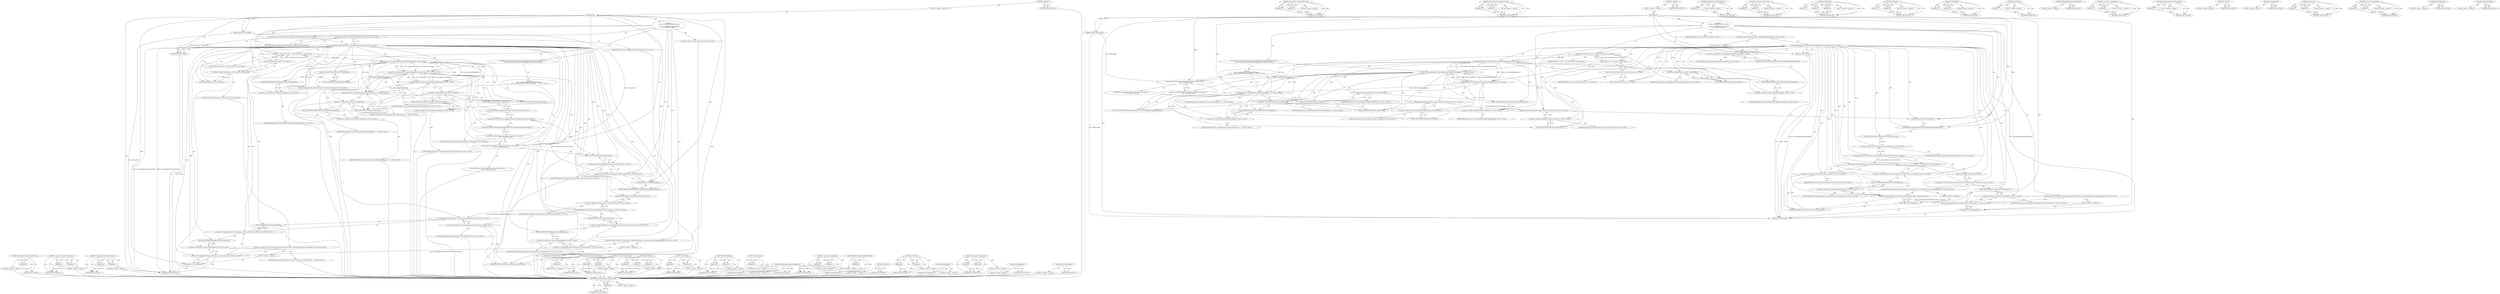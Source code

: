 digraph "ScheduleWarmup" {
vulnerable_175 [label=<(METHOD,CommandLine.ForCurrentProcess)>];
vulnerable_176 [label=<(PARAM,p1)>];
vulnerable_177 [label=<(BLOCK,&lt;empty&gt;,&lt;empty&gt;)>];
vulnerable_178 [label=<(METHOD_RETURN,ANY)>];
vulnerable_129 [label=<(METHOD,&lt;operator&gt;.indirectFieldAccess)>];
vulnerable_130 [label=<(PARAM,p1)>];
vulnerable_131 [label=<(PARAM,p2)>];
vulnerable_132 [label=<(BLOCK,&lt;empty&gt;,&lt;empty&gt;)>];
vulnerable_133 [label=<(METHOD_RETURN,ANY)>];
vulnerable_155 [label=<(METHOD,ShowAppListDuringModeSwitch)>];
vulnerable_156 [label=<(PARAM,p1)>];
vulnerable_157 [label=<(PARAM,p2)>];
vulnerable_158 [label=<(BLOCK,&lt;empty&gt;,&lt;empty&gt;)>];
vulnerable_159 [label=<(METHOD_RETURN,ANY)>];
vulnerable_6 [label=<(METHOD,&lt;global&gt;)<SUB>1</SUB>>];
vulnerable_7 [label=<(BLOCK,&lt;empty&gt;,&lt;empty&gt;)<SUB>1</SUB>>];
vulnerable_8 [label=<(METHOD,Init)<SUB>1</SUB>>];
vulnerable_9 [label=<(PARAM,Profile* initial_profile)<SUB>1</SUB>>];
vulnerable_10 [label="<(BLOCK,{
  if (win8::IsSingleWindowMetroMode())
    re...,{
  if (win8::IsSingleWindowMetroMode())
    re...)<SUB>1</SUB>>"];
vulnerable_11 [label="<(CONTROL_STRUCTURE,IF,if (win8::IsSingleWindowMetroMode()))<SUB>2</SUB>>"];
vulnerable_12 [label="<(win8.IsSingleWindowMetroMode,win8::IsSingleWindowMetroMode())<SUB>2</SUB>>"];
vulnerable_13 [label="<(&lt;operator&gt;.fieldAccess,win8::IsSingleWindowMetroMode)<SUB>2</SUB>>"];
vulnerable_14 [label="<(IDENTIFIER,win8,win8::IsSingleWindowMetroMode())<SUB>2</SUB>>"];
vulnerable_15 [label=<(FIELD_IDENTIFIER,IsSingleWindowMetroMode,IsSingleWindowMetroMode)<SUB>2</SUB>>];
vulnerable_16 [label=<(BLOCK,&lt;empty&gt;,&lt;empty&gt;)<SUB>3</SUB>>];
vulnerable_17 [label=<(RETURN,return;,return;)<SUB>3</SUB>>];
vulnerable_18 [label="<(LOCAL,PrefService* prefs: PrefService*)<SUB>5</SUB>>"];
vulnerable_19 [label=<(&lt;operator&gt;.assignment,* prefs = g_browser_process-&gt;local_state())<SUB>5</SUB>>];
vulnerable_20 [label=<(IDENTIFIER,prefs,* prefs = g_browser_process-&gt;local_state())<SUB>5</SUB>>];
vulnerable_21 [label=<(local_state,g_browser_process-&gt;local_state())<SUB>5</SUB>>];
vulnerable_22 [label=<(&lt;operator&gt;.indirectFieldAccess,g_browser_process-&gt;local_state)<SUB>5</SUB>>];
vulnerable_23 [label=<(IDENTIFIER,g_browser_process,g_browser_process-&gt;local_state())<SUB>5</SUB>>];
vulnerable_24 [label=<(FIELD_IDENTIFIER,local_state,local_state)<SUB>5</SUB>>];
vulnerable_25 [label="<(CONTROL_STRUCTURE,IF,if (prefs-&gt;HasPrefPath(prefs::kRestartWithAppList) &amp;&amp;
      prefs-&gt;GetBoolean(prefs::kRestartWithAppList)))<SUB>6</SUB>>"];
vulnerable_26 [label="<(&lt;operator&gt;.logicalAnd,prefs-&gt;HasPrefPath(prefs::kRestartWithAppList) ...)<SUB>6</SUB>>"];
vulnerable_27 [label="<(HasPrefPath,prefs-&gt;HasPrefPath(prefs::kRestartWithAppList))<SUB>6</SUB>>"];
vulnerable_28 [label=<(&lt;operator&gt;.indirectFieldAccess,prefs-&gt;HasPrefPath)<SUB>6</SUB>>];
vulnerable_29 [label="<(IDENTIFIER,prefs,prefs-&gt;HasPrefPath(prefs::kRestartWithAppList))<SUB>6</SUB>>"];
vulnerable_30 [label=<(FIELD_IDENTIFIER,HasPrefPath,HasPrefPath)<SUB>6</SUB>>];
vulnerable_31 [label="<(&lt;operator&gt;.fieldAccess,prefs::kRestartWithAppList)<SUB>6</SUB>>"];
vulnerable_32 [label="<(IDENTIFIER,prefs,prefs-&gt;HasPrefPath(prefs::kRestartWithAppList))<SUB>6</SUB>>"];
vulnerable_33 [label=<(FIELD_IDENTIFIER,kRestartWithAppList,kRestartWithAppList)<SUB>6</SUB>>];
vulnerable_34 [label="<(GetBoolean,prefs-&gt;GetBoolean(prefs::kRestartWithAppList))<SUB>7</SUB>>"];
vulnerable_35 [label=<(&lt;operator&gt;.indirectFieldAccess,prefs-&gt;GetBoolean)<SUB>7</SUB>>];
vulnerable_36 [label="<(IDENTIFIER,prefs,prefs-&gt;GetBoolean(prefs::kRestartWithAppList))<SUB>7</SUB>>"];
vulnerable_37 [label=<(FIELD_IDENTIFIER,GetBoolean,GetBoolean)<SUB>7</SUB>>];
vulnerable_38 [label="<(&lt;operator&gt;.fieldAccess,prefs::kRestartWithAppList)<SUB>7</SUB>>"];
vulnerable_39 [label="<(IDENTIFIER,prefs,prefs-&gt;GetBoolean(prefs::kRestartWithAppList))<SUB>7</SUB>>"];
vulnerable_40 [label=<(FIELD_IDENTIFIER,kRestartWithAppList,kRestartWithAppList)<SUB>7</SUB>>];
vulnerable_41 [label="<(BLOCK,{
    prefs-&gt;SetBoolean(prefs::kRestartWithAppL...,{
    prefs-&gt;SetBoolean(prefs::kRestartWithAppL...)<SUB>7</SUB>>"];
vulnerable_42 [label="<(SetBoolean,prefs-&gt;SetBoolean(prefs::kRestartWithAppList, f...)<SUB>8</SUB>>"];
vulnerable_43 [label=<(&lt;operator&gt;.indirectFieldAccess,prefs-&gt;SetBoolean)<SUB>8</SUB>>];
vulnerable_44 [label="<(IDENTIFIER,prefs,prefs-&gt;SetBoolean(prefs::kRestartWithAppList, f...)<SUB>8</SUB>>"];
vulnerable_45 [label=<(FIELD_IDENTIFIER,SetBoolean,SetBoolean)<SUB>8</SUB>>];
vulnerable_46 [label="<(&lt;operator&gt;.fieldAccess,prefs::kRestartWithAppList)<SUB>8</SUB>>"];
vulnerable_47 [label="<(IDENTIFIER,prefs,prefs-&gt;SetBoolean(prefs::kRestartWithAppList, f...)<SUB>8</SUB>>"];
vulnerable_48 [label=<(FIELD_IDENTIFIER,kRestartWithAppList,kRestartWithAppList)<SUB>8</SUB>>];
vulnerable_49 [label="<(LITERAL,false,prefs-&gt;SetBoolean(prefs::kRestartWithAppList, f...)<SUB>8</SUB>>"];
vulnerable_50 [label="<(ShowAppListDuringModeSwitch,AppListController::GetInstance()-&gt;
         Sho...)<SUB>9</SUB>>"];
vulnerable_51 [label="<(&lt;operator&gt;.indirectFieldAccess,AppListController::GetInstance()-&gt;
         Sho...)<SUB>9</SUB>>"];
vulnerable_52 [label="<(AppListController.GetInstance,AppListController::GetInstance())<SUB>9</SUB>>"];
vulnerable_53 [label="<(&lt;operator&gt;.fieldAccess,AppListController::GetInstance)<SUB>9</SUB>>"];
vulnerable_54 [label="<(IDENTIFIER,AppListController,AppListController::GetInstance())<SUB>9</SUB>>"];
vulnerable_55 [label=<(FIELD_IDENTIFIER,GetInstance,GetInstance)<SUB>9</SUB>>];
vulnerable_56 [label=<(FIELD_IDENTIFIER,ShowAppListDuringModeSwitch,ShowAppListDuringModeSwitch)<SUB>9</SUB>>];
vulnerable_57 [label="<(IDENTIFIER,initial_profile,AppListController::GetInstance()-&gt;
         Sho...)<SUB>10</SUB>>"];
vulnerable_58 [label="<(AppListController.GetInstance,AppListController::GetInstance())<SUB>13</SUB>>"];
vulnerable_59 [label="<(&lt;operator&gt;.fieldAccess,AppListController::GetInstance)<SUB>13</SUB>>"];
vulnerable_60 [label="<(IDENTIFIER,AppListController,AppListController::GetInstance())<SUB>13</SUB>>"];
vulnerable_61 [label=<(FIELD_IDENTIFIER,GetInstance,GetInstance)<SUB>13</SUB>>];
vulnerable_62 [label=<(ScheduleWarmup,ScheduleWarmup())<SUB>15</SUB>>];
vulnerable_63 [label=<(MigrateAppLauncherEnabledPref,MigrateAppLauncherEnabledPref())<SUB>17</SUB>>];
vulnerable_64 [label="<(CONTROL_STRUCTURE,IF,if (CommandLine::ForCurrentProcess()-&gt;HasSwitch(switches::kEnableAppList)))<SUB>19</SUB>>"];
vulnerable_65 [label="<(HasSwitch,CommandLine::ForCurrentProcess()-&gt;HasSwitch(swi...)<SUB>19</SUB>>"];
vulnerable_66 [label="<(&lt;operator&gt;.indirectFieldAccess,CommandLine::ForCurrentProcess()-&gt;HasSwitch)<SUB>19</SUB>>"];
vulnerable_67 [label="<(CommandLine.ForCurrentProcess,CommandLine::ForCurrentProcess())<SUB>19</SUB>>"];
vulnerable_68 [label="<(&lt;operator&gt;.fieldAccess,CommandLine::ForCurrentProcess)<SUB>19</SUB>>"];
vulnerable_69 [label="<(IDENTIFIER,CommandLine,CommandLine::ForCurrentProcess())<SUB>19</SUB>>"];
vulnerable_70 [label=<(FIELD_IDENTIFIER,ForCurrentProcess,ForCurrentProcess)<SUB>19</SUB>>];
vulnerable_71 [label=<(FIELD_IDENTIFIER,HasSwitch,HasSwitch)<SUB>19</SUB>>];
vulnerable_72 [label="<(&lt;operator&gt;.fieldAccess,switches::kEnableAppList)<SUB>19</SUB>>"];
vulnerable_73 [label="<(IDENTIFIER,switches,CommandLine::ForCurrentProcess()-&gt;HasSwitch(swi...)<SUB>19</SUB>>"];
vulnerable_74 [label=<(FIELD_IDENTIFIER,kEnableAppList,kEnableAppList)<SUB>19</SUB>>];
vulnerable_75 [label=<(BLOCK,&lt;empty&gt;,&lt;empty&gt;)<SUB>20</SUB>>];
vulnerable_76 [label=<(EnableAppList,EnableAppList())<SUB>20</SUB>>];
vulnerable_77 [label="<(CONTROL_STRUCTURE,IF,if (CommandLine::ForCurrentProcess()-&gt;HasSwitch(switches::kDisableAppList)))<SUB>22</SUB>>"];
vulnerable_78 [label="<(HasSwitch,CommandLine::ForCurrentProcess()-&gt;HasSwitch(swi...)<SUB>22</SUB>>"];
vulnerable_79 [label="<(&lt;operator&gt;.indirectFieldAccess,CommandLine::ForCurrentProcess()-&gt;HasSwitch)<SUB>22</SUB>>"];
vulnerable_80 [label="<(CommandLine.ForCurrentProcess,CommandLine::ForCurrentProcess())<SUB>22</SUB>>"];
vulnerable_81 [label="<(&lt;operator&gt;.fieldAccess,CommandLine::ForCurrentProcess)<SUB>22</SUB>>"];
vulnerable_82 [label="<(IDENTIFIER,CommandLine,CommandLine::ForCurrentProcess())<SUB>22</SUB>>"];
vulnerable_83 [label=<(FIELD_IDENTIFIER,ForCurrentProcess,ForCurrentProcess)<SUB>22</SUB>>];
vulnerable_84 [label=<(FIELD_IDENTIFIER,HasSwitch,HasSwitch)<SUB>22</SUB>>];
vulnerable_85 [label="<(&lt;operator&gt;.fieldAccess,switches::kDisableAppList)<SUB>22</SUB>>"];
vulnerable_86 [label="<(IDENTIFIER,switches,CommandLine::ForCurrentProcess()-&gt;HasSwitch(swi...)<SUB>22</SUB>>"];
vulnerable_87 [label=<(FIELD_IDENTIFIER,kDisableAppList,kDisableAppList)<SUB>22</SUB>>];
vulnerable_88 [label=<(BLOCK,&lt;empty&gt;,&lt;empty&gt;)<SUB>23</SUB>>];
vulnerable_89 [label=<(DisableAppList,DisableAppList())<SUB>23</SUB>>];
vulnerable_90 [label=<(METHOD_RETURN,void)<SUB>1</SUB>>];
vulnerable_92 [label=<(METHOD_RETURN,ANY)<SUB>1</SUB>>];
vulnerable_160 [label=<(METHOD,AppListController.GetInstance)>];
vulnerable_161 [label=<(PARAM,p1)>];
vulnerable_162 [label=<(BLOCK,&lt;empty&gt;,&lt;empty&gt;)>];
vulnerable_163 [label=<(METHOD_RETURN,ANY)>];
vulnerable_115 [label=<(METHOD,&lt;operator&gt;.fieldAccess)>];
vulnerable_116 [label=<(PARAM,p1)>];
vulnerable_117 [label=<(PARAM,p2)>];
vulnerable_118 [label=<(BLOCK,&lt;empty&gt;,&lt;empty&gt;)>];
vulnerable_119 [label=<(METHOD_RETURN,ANY)>];
vulnerable_149 [label=<(METHOD,SetBoolean)>];
vulnerable_150 [label=<(PARAM,p1)>];
vulnerable_151 [label=<(PARAM,p2)>];
vulnerable_152 [label=<(PARAM,p3)>];
vulnerable_153 [label=<(BLOCK,&lt;empty&gt;,&lt;empty&gt;)>];
vulnerable_154 [label=<(METHOD_RETURN,ANY)>];
vulnerable_144 [label=<(METHOD,GetBoolean)>];
vulnerable_145 [label=<(PARAM,p1)>];
vulnerable_146 [label=<(PARAM,p2)>];
vulnerable_147 [label=<(BLOCK,&lt;empty&gt;,&lt;empty&gt;)>];
vulnerable_148 [label=<(METHOD_RETURN,ANY)>];
vulnerable_139 [label=<(METHOD,HasPrefPath)>];
vulnerable_140 [label=<(PARAM,p1)>];
vulnerable_141 [label=<(PARAM,p2)>];
vulnerable_142 [label=<(BLOCK,&lt;empty&gt;,&lt;empty&gt;)>];
vulnerable_143 [label=<(METHOD_RETURN,ANY)>];
vulnerable_125 [label=<(METHOD,local_state)>];
vulnerable_126 [label=<(PARAM,p1)>];
vulnerable_127 [label=<(BLOCK,&lt;empty&gt;,&lt;empty&gt;)>];
vulnerable_128 [label=<(METHOD_RETURN,ANY)>];
vulnerable_167 [label=<(METHOD,MigrateAppLauncherEnabledPref)>];
vulnerable_168 [label=<(BLOCK,&lt;empty&gt;,&lt;empty&gt;)>];
vulnerable_169 [label=<(METHOD_RETURN,ANY)>];
vulnerable_120 [label=<(METHOD,&lt;operator&gt;.assignment)>];
vulnerable_121 [label=<(PARAM,p1)>];
vulnerable_122 [label=<(PARAM,p2)>];
vulnerable_123 [label=<(BLOCK,&lt;empty&gt;,&lt;empty&gt;)>];
vulnerable_124 [label=<(METHOD_RETURN,ANY)>];
vulnerable_111 [label=<(METHOD,win8.IsSingleWindowMetroMode)>];
vulnerable_112 [label=<(PARAM,p1)>];
vulnerable_113 [label=<(BLOCK,&lt;empty&gt;,&lt;empty&gt;)>];
vulnerable_114 [label=<(METHOD_RETURN,ANY)>];
vulnerable_105 [label=<(METHOD,&lt;global&gt;)<SUB>1</SUB>>];
vulnerable_106 [label=<(BLOCK,&lt;empty&gt;,&lt;empty&gt;)>];
vulnerable_107 [label=<(METHOD_RETURN,ANY)>];
vulnerable_179 [label=<(METHOD,EnableAppList)>];
vulnerable_180 [label=<(BLOCK,&lt;empty&gt;,&lt;empty&gt;)>];
vulnerable_181 [label=<(METHOD_RETURN,ANY)>];
vulnerable_170 [label=<(METHOD,HasSwitch)>];
vulnerable_171 [label=<(PARAM,p1)>];
vulnerable_172 [label=<(PARAM,p2)>];
vulnerable_173 [label=<(BLOCK,&lt;empty&gt;,&lt;empty&gt;)>];
vulnerable_174 [label=<(METHOD_RETURN,ANY)>];
vulnerable_134 [label=<(METHOD,&lt;operator&gt;.logicalAnd)>];
vulnerable_135 [label=<(PARAM,p1)>];
vulnerable_136 [label=<(PARAM,p2)>];
vulnerable_137 [label=<(BLOCK,&lt;empty&gt;,&lt;empty&gt;)>];
vulnerable_138 [label=<(METHOD_RETURN,ANY)>];
vulnerable_182 [label=<(METHOD,DisableAppList)>];
vulnerable_183 [label=<(BLOCK,&lt;empty&gt;,&lt;empty&gt;)>];
vulnerable_184 [label=<(METHOD_RETURN,ANY)>];
vulnerable_164 [label=<(METHOD,ScheduleWarmup)>];
vulnerable_165 [label=<(BLOCK,&lt;empty&gt;,&lt;empty&gt;)>];
vulnerable_166 [label=<(METHOD_RETURN,ANY)>];
fixed_175 [label=<(METHOD,CommandLine.ForCurrentProcess)>];
fixed_176 [label=<(PARAM,p1)>];
fixed_177 [label=<(BLOCK,&lt;empty&gt;,&lt;empty&gt;)>];
fixed_178 [label=<(METHOD_RETURN,ANY)>];
fixed_129 [label=<(METHOD,&lt;operator&gt;.indirectFieldAccess)>];
fixed_130 [label=<(PARAM,p1)>];
fixed_131 [label=<(PARAM,p2)>];
fixed_132 [label=<(BLOCK,&lt;empty&gt;,&lt;empty&gt;)>];
fixed_133 [label=<(METHOD_RETURN,ANY)>];
fixed_155 [label=<(METHOD,ShowAppListDuringModeSwitch)>];
fixed_156 [label=<(PARAM,p1)>];
fixed_157 [label=<(PARAM,p2)>];
fixed_158 [label=<(BLOCK,&lt;empty&gt;,&lt;empty&gt;)>];
fixed_159 [label=<(METHOD_RETURN,ANY)>];
fixed_6 [label=<(METHOD,&lt;global&gt;)<SUB>1</SUB>>];
fixed_7 [label=<(BLOCK,&lt;empty&gt;,&lt;empty&gt;)<SUB>1</SUB>>];
fixed_8 [label=<(METHOD,Init)<SUB>1</SUB>>];
fixed_9 [label=<(PARAM,Profile* initial_profile)<SUB>1</SUB>>];
fixed_10 [label="<(BLOCK,{
  if (win8::IsSingleWindowMetroMode())
    re...,{
  if (win8::IsSingleWindowMetroMode())
    re...)<SUB>1</SUB>>"];
fixed_11 [label="<(CONTROL_STRUCTURE,IF,if (win8::IsSingleWindowMetroMode()))<SUB>2</SUB>>"];
fixed_12 [label="<(win8.IsSingleWindowMetroMode,win8::IsSingleWindowMetroMode())<SUB>2</SUB>>"];
fixed_13 [label="<(&lt;operator&gt;.fieldAccess,win8::IsSingleWindowMetroMode)<SUB>2</SUB>>"];
fixed_14 [label="<(IDENTIFIER,win8,win8::IsSingleWindowMetroMode())<SUB>2</SUB>>"];
fixed_15 [label=<(FIELD_IDENTIFIER,IsSingleWindowMetroMode,IsSingleWindowMetroMode)<SUB>2</SUB>>];
fixed_16 [label=<(BLOCK,&lt;empty&gt;,&lt;empty&gt;)<SUB>3</SUB>>];
fixed_17 [label=<(RETURN,return;,return;)<SUB>3</SUB>>];
fixed_18 [label="<(LOCAL,PrefService* prefs: PrefService*)<SUB>5</SUB>>"];
fixed_19 [label=<(&lt;operator&gt;.assignment,* prefs = g_browser_process-&gt;local_state())<SUB>5</SUB>>];
fixed_20 [label=<(IDENTIFIER,prefs,* prefs = g_browser_process-&gt;local_state())<SUB>5</SUB>>];
fixed_21 [label=<(local_state,g_browser_process-&gt;local_state())<SUB>5</SUB>>];
fixed_22 [label=<(&lt;operator&gt;.indirectFieldAccess,g_browser_process-&gt;local_state)<SUB>5</SUB>>];
fixed_23 [label=<(IDENTIFIER,g_browser_process,g_browser_process-&gt;local_state())<SUB>5</SUB>>];
fixed_24 [label=<(FIELD_IDENTIFIER,local_state,local_state)<SUB>5</SUB>>];
fixed_25 [label="<(CONTROL_STRUCTURE,IF,if (prefs-&gt;HasPrefPath(prefs::kRestartWithAppList) &amp;&amp;
      prefs-&gt;GetBoolean(prefs::kRestartWithAppList)))<SUB>6</SUB>>"];
fixed_26 [label="<(&lt;operator&gt;.logicalAnd,prefs-&gt;HasPrefPath(prefs::kRestartWithAppList) ...)<SUB>6</SUB>>"];
fixed_27 [label="<(HasPrefPath,prefs-&gt;HasPrefPath(prefs::kRestartWithAppList))<SUB>6</SUB>>"];
fixed_28 [label=<(&lt;operator&gt;.indirectFieldAccess,prefs-&gt;HasPrefPath)<SUB>6</SUB>>];
fixed_29 [label="<(IDENTIFIER,prefs,prefs-&gt;HasPrefPath(prefs::kRestartWithAppList))<SUB>6</SUB>>"];
fixed_30 [label=<(FIELD_IDENTIFIER,HasPrefPath,HasPrefPath)<SUB>6</SUB>>];
fixed_31 [label="<(&lt;operator&gt;.fieldAccess,prefs::kRestartWithAppList)<SUB>6</SUB>>"];
fixed_32 [label="<(IDENTIFIER,prefs,prefs-&gt;HasPrefPath(prefs::kRestartWithAppList))<SUB>6</SUB>>"];
fixed_33 [label=<(FIELD_IDENTIFIER,kRestartWithAppList,kRestartWithAppList)<SUB>6</SUB>>];
fixed_34 [label="<(GetBoolean,prefs-&gt;GetBoolean(prefs::kRestartWithAppList))<SUB>7</SUB>>"];
fixed_35 [label=<(&lt;operator&gt;.indirectFieldAccess,prefs-&gt;GetBoolean)<SUB>7</SUB>>];
fixed_36 [label="<(IDENTIFIER,prefs,prefs-&gt;GetBoolean(prefs::kRestartWithAppList))<SUB>7</SUB>>"];
fixed_37 [label=<(FIELD_IDENTIFIER,GetBoolean,GetBoolean)<SUB>7</SUB>>];
fixed_38 [label="<(&lt;operator&gt;.fieldAccess,prefs::kRestartWithAppList)<SUB>7</SUB>>"];
fixed_39 [label="<(IDENTIFIER,prefs,prefs-&gt;GetBoolean(prefs::kRestartWithAppList))<SUB>7</SUB>>"];
fixed_40 [label=<(FIELD_IDENTIFIER,kRestartWithAppList,kRestartWithAppList)<SUB>7</SUB>>];
fixed_41 [label="<(BLOCK,{
    prefs-&gt;SetBoolean(prefs::kRestartWithAppL...,{
    prefs-&gt;SetBoolean(prefs::kRestartWithAppL...)<SUB>7</SUB>>"];
fixed_42 [label="<(SetBoolean,prefs-&gt;SetBoolean(prefs::kRestartWithAppList, f...)<SUB>8</SUB>>"];
fixed_43 [label=<(&lt;operator&gt;.indirectFieldAccess,prefs-&gt;SetBoolean)<SUB>8</SUB>>];
fixed_44 [label="<(IDENTIFIER,prefs,prefs-&gt;SetBoolean(prefs::kRestartWithAppList, f...)<SUB>8</SUB>>"];
fixed_45 [label=<(FIELD_IDENTIFIER,SetBoolean,SetBoolean)<SUB>8</SUB>>];
fixed_46 [label="<(&lt;operator&gt;.fieldAccess,prefs::kRestartWithAppList)<SUB>8</SUB>>"];
fixed_47 [label="<(IDENTIFIER,prefs,prefs-&gt;SetBoolean(prefs::kRestartWithAppList, f...)<SUB>8</SUB>>"];
fixed_48 [label=<(FIELD_IDENTIFIER,kRestartWithAppList,kRestartWithAppList)<SUB>8</SUB>>];
fixed_49 [label="<(LITERAL,false,prefs-&gt;SetBoolean(prefs::kRestartWithAppList, f...)<SUB>8</SUB>>"];
fixed_50 [label="<(ShowAppListDuringModeSwitch,AppListController::GetInstance()-&gt;
         Sho...)<SUB>9</SUB>>"];
fixed_51 [label="<(&lt;operator&gt;.indirectFieldAccess,AppListController::GetInstance()-&gt;
         Sho...)<SUB>9</SUB>>"];
fixed_52 [label="<(AppListController.GetInstance,AppListController::GetInstance())<SUB>9</SUB>>"];
fixed_53 [label="<(&lt;operator&gt;.fieldAccess,AppListController::GetInstance)<SUB>9</SUB>>"];
fixed_54 [label="<(IDENTIFIER,AppListController,AppListController::GetInstance())<SUB>9</SUB>>"];
fixed_55 [label=<(FIELD_IDENTIFIER,GetInstance,GetInstance)<SUB>9</SUB>>];
fixed_56 [label=<(FIELD_IDENTIFIER,ShowAppListDuringModeSwitch,ShowAppListDuringModeSwitch)<SUB>9</SUB>>];
fixed_57 [label="<(IDENTIFIER,initial_profile,AppListController::GetInstance()-&gt;
         Sho...)<SUB>10</SUB>>"];
fixed_58 [label="<(AppListController.GetInstance,AppListController::GetInstance())<SUB>35</SUB>>"];
fixed_59 [label="<(&lt;operator&gt;.fieldAccess,AppListController::GetInstance)<SUB>35</SUB>>"];
fixed_60 [label="<(IDENTIFIER,AppListController,AppListController::GetInstance())<SUB>35</SUB>>"];
fixed_61 [label=<(FIELD_IDENTIFIER,GetInstance,GetInstance)<SUB>35</SUB>>];
fixed_62 [label=<(ScheduleWarmup,ScheduleWarmup())<SUB>37</SUB>>];
fixed_63 [label=<(MigrateAppLauncherEnabledPref,MigrateAppLauncherEnabledPref())<SUB>39</SUB>>];
fixed_64 [label="<(CONTROL_STRUCTURE,IF,if (CommandLine::ForCurrentProcess()-&gt;HasSwitch(switches::kEnableAppList)))<SUB>41</SUB>>"];
fixed_65 [label="<(HasSwitch,CommandLine::ForCurrentProcess()-&gt;HasSwitch(swi...)<SUB>41</SUB>>"];
fixed_66 [label="<(&lt;operator&gt;.indirectFieldAccess,CommandLine::ForCurrentProcess()-&gt;HasSwitch)<SUB>41</SUB>>"];
fixed_67 [label="<(CommandLine.ForCurrentProcess,CommandLine::ForCurrentProcess())<SUB>41</SUB>>"];
fixed_68 [label="<(&lt;operator&gt;.fieldAccess,CommandLine::ForCurrentProcess)<SUB>41</SUB>>"];
fixed_69 [label="<(IDENTIFIER,CommandLine,CommandLine::ForCurrentProcess())<SUB>41</SUB>>"];
fixed_70 [label=<(FIELD_IDENTIFIER,ForCurrentProcess,ForCurrentProcess)<SUB>41</SUB>>];
fixed_71 [label=<(FIELD_IDENTIFIER,HasSwitch,HasSwitch)<SUB>41</SUB>>];
fixed_72 [label="<(&lt;operator&gt;.fieldAccess,switches::kEnableAppList)<SUB>41</SUB>>"];
fixed_73 [label="<(IDENTIFIER,switches,CommandLine::ForCurrentProcess()-&gt;HasSwitch(swi...)<SUB>41</SUB>>"];
fixed_74 [label=<(FIELD_IDENTIFIER,kEnableAppList,kEnableAppList)<SUB>41</SUB>>];
fixed_75 [label=<(BLOCK,&lt;empty&gt;,&lt;empty&gt;)<SUB>42</SUB>>];
fixed_76 [label=<(EnableAppList,EnableAppList())<SUB>42</SUB>>];
fixed_77 [label="<(CONTROL_STRUCTURE,IF,if (CommandLine::ForCurrentProcess()-&gt;HasSwitch(switches::kDisableAppList)))<SUB>44</SUB>>"];
fixed_78 [label="<(HasSwitch,CommandLine::ForCurrentProcess()-&gt;HasSwitch(swi...)<SUB>44</SUB>>"];
fixed_79 [label="<(&lt;operator&gt;.indirectFieldAccess,CommandLine::ForCurrentProcess()-&gt;HasSwitch)<SUB>44</SUB>>"];
fixed_80 [label="<(CommandLine.ForCurrentProcess,CommandLine::ForCurrentProcess())<SUB>44</SUB>>"];
fixed_81 [label="<(&lt;operator&gt;.fieldAccess,CommandLine::ForCurrentProcess)<SUB>44</SUB>>"];
fixed_82 [label="<(IDENTIFIER,CommandLine,CommandLine::ForCurrentProcess())<SUB>44</SUB>>"];
fixed_83 [label=<(FIELD_IDENTIFIER,ForCurrentProcess,ForCurrentProcess)<SUB>44</SUB>>];
fixed_84 [label=<(FIELD_IDENTIFIER,HasSwitch,HasSwitch)<SUB>44</SUB>>];
fixed_85 [label="<(&lt;operator&gt;.fieldAccess,switches::kDisableAppList)<SUB>44</SUB>>"];
fixed_86 [label="<(IDENTIFIER,switches,CommandLine::ForCurrentProcess()-&gt;HasSwitch(swi...)<SUB>44</SUB>>"];
fixed_87 [label=<(FIELD_IDENTIFIER,kDisableAppList,kDisableAppList)<SUB>44</SUB>>];
fixed_88 [label=<(BLOCK,&lt;empty&gt;,&lt;empty&gt;)<SUB>45</SUB>>];
fixed_89 [label=<(DisableAppList,DisableAppList())<SUB>45</SUB>>];
fixed_90 [label=<(METHOD_RETURN,void)<SUB>1</SUB>>];
fixed_92 [label=<(METHOD_RETURN,ANY)<SUB>1</SUB>>];
fixed_160 [label=<(METHOD,AppListController.GetInstance)>];
fixed_161 [label=<(PARAM,p1)>];
fixed_162 [label=<(BLOCK,&lt;empty&gt;,&lt;empty&gt;)>];
fixed_163 [label=<(METHOD_RETURN,ANY)>];
fixed_115 [label=<(METHOD,&lt;operator&gt;.fieldAccess)>];
fixed_116 [label=<(PARAM,p1)>];
fixed_117 [label=<(PARAM,p2)>];
fixed_118 [label=<(BLOCK,&lt;empty&gt;,&lt;empty&gt;)>];
fixed_119 [label=<(METHOD_RETURN,ANY)>];
fixed_149 [label=<(METHOD,SetBoolean)>];
fixed_150 [label=<(PARAM,p1)>];
fixed_151 [label=<(PARAM,p2)>];
fixed_152 [label=<(PARAM,p3)>];
fixed_153 [label=<(BLOCK,&lt;empty&gt;,&lt;empty&gt;)>];
fixed_154 [label=<(METHOD_RETURN,ANY)>];
fixed_144 [label=<(METHOD,GetBoolean)>];
fixed_145 [label=<(PARAM,p1)>];
fixed_146 [label=<(PARAM,p2)>];
fixed_147 [label=<(BLOCK,&lt;empty&gt;,&lt;empty&gt;)>];
fixed_148 [label=<(METHOD_RETURN,ANY)>];
fixed_139 [label=<(METHOD,HasPrefPath)>];
fixed_140 [label=<(PARAM,p1)>];
fixed_141 [label=<(PARAM,p2)>];
fixed_142 [label=<(BLOCK,&lt;empty&gt;,&lt;empty&gt;)>];
fixed_143 [label=<(METHOD_RETURN,ANY)>];
fixed_125 [label=<(METHOD,local_state)>];
fixed_126 [label=<(PARAM,p1)>];
fixed_127 [label=<(BLOCK,&lt;empty&gt;,&lt;empty&gt;)>];
fixed_128 [label=<(METHOD_RETURN,ANY)>];
fixed_167 [label=<(METHOD,MigrateAppLauncherEnabledPref)>];
fixed_168 [label=<(BLOCK,&lt;empty&gt;,&lt;empty&gt;)>];
fixed_169 [label=<(METHOD_RETURN,ANY)>];
fixed_120 [label=<(METHOD,&lt;operator&gt;.assignment)>];
fixed_121 [label=<(PARAM,p1)>];
fixed_122 [label=<(PARAM,p2)>];
fixed_123 [label=<(BLOCK,&lt;empty&gt;,&lt;empty&gt;)>];
fixed_124 [label=<(METHOD_RETURN,ANY)>];
fixed_111 [label=<(METHOD,win8.IsSingleWindowMetroMode)>];
fixed_112 [label=<(PARAM,p1)>];
fixed_113 [label=<(BLOCK,&lt;empty&gt;,&lt;empty&gt;)>];
fixed_114 [label=<(METHOD_RETURN,ANY)>];
fixed_105 [label=<(METHOD,&lt;global&gt;)<SUB>1</SUB>>];
fixed_106 [label=<(BLOCK,&lt;empty&gt;,&lt;empty&gt;)>];
fixed_107 [label=<(METHOD_RETURN,ANY)>];
fixed_179 [label=<(METHOD,EnableAppList)>];
fixed_180 [label=<(BLOCK,&lt;empty&gt;,&lt;empty&gt;)>];
fixed_181 [label=<(METHOD_RETURN,ANY)>];
fixed_170 [label=<(METHOD,HasSwitch)>];
fixed_171 [label=<(PARAM,p1)>];
fixed_172 [label=<(PARAM,p2)>];
fixed_173 [label=<(BLOCK,&lt;empty&gt;,&lt;empty&gt;)>];
fixed_174 [label=<(METHOD_RETURN,ANY)>];
fixed_134 [label=<(METHOD,&lt;operator&gt;.logicalAnd)>];
fixed_135 [label=<(PARAM,p1)>];
fixed_136 [label=<(PARAM,p2)>];
fixed_137 [label=<(BLOCK,&lt;empty&gt;,&lt;empty&gt;)>];
fixed_138 [label=<(METHOD_RETURN,ANY)>];
fixed_182 [label=<(METHOD,DisableAppList)>];
fixed_183 [label=<(BLOCK,&lt;empty&gt;,&lt;empty&gt;)>];
fixed_184 [label=<(METHOD_RETURN,ANY)>];
fixed_164 [label=<(METHOD,ScheduleWarmup)>];
fixed_165 [label=<(BLOCK,&lt;empty&gt;,&lt;empty&gt;)>];
fixed_166 [label=<(METHOD_RETURN,ANY)>];
vulnerable_175 -> vulnerable_176  [key=0, label="AST: "];
vulnerable_175 -> vulnerable_176  [key=1, label="DDG: "];
vulnerable_175 -> vulnerable_177  [key=0, label="AST: "];
vulnerable_175 -> vulnerable_178  [key=0, label="AST: "];
vulnerable_175 -> vulnerable_178  [key=1, label="CFG: "];
vulnerable_176 -> vulnerable_178  [key=0, label="DDG: p1"];
vulnerable_129 -> vulnerable_130  [key=0, label="AST: "];
vulnerable_129 -> vulnerable_130  [key=1, label="DDG: "];
vulnerable_129 -> vulnerable_132  [key=0, label="AST: "];
vulnerable_129 -> vulnerable_131  [key=0, label="AST: "];
vulnerable_129 -> vulnerable_131  [key=1, label="DDG: "];
vulnerable_129 -> vulnerable_133  [key=0, label="AST: "];
vulnerable_129 -> vulnerable_133  [key=1, label="CFG: "];
vulnerable_130 -> vulnerable_133  [key=0, label="DDG: p1"];
vulnerable_131 -> vulnerable_133  [key=0, label="DDG: p2"];
vulnerable_155 -> vulnerable_156  [key=0, label="AST: "];
vulnerable_155 -> vulnerable_156  [key=1, label="DDG: "];
vulnerable_155 -> vulnerable_158  [key=0, label="AST: "];
vulnerable_155 -> vulnerable_157  [key=0, label="AST: "];
vulnerable_155 -> vulnerable_157  [key=1, label="DDG: "];
vulnerable_155 -> vulnerable_159  [key=0, label="AST: "];
vulnerable_155 -> vulnerable_159  [key=1, label="CFG: "];
vulnerable_156 -> vulnerable_159  [key=0, label="DDG: p1"];
vulnerable_157 -> vulnerable_159  [key=0, label="DDG: p2"];
vulnerable_6 -> vulnerable_7  [key=0, label="AST: "];
vulnerable_6 -> vulnerable_92  [key=0, label="AST: "];
vulnerable_6 -> vulnerable_92  [key=1, label="CFG: "];
vulnerable_7 -> vulnerable_8  [key=0, label="AST: "];
vulnerable_8 -> vulnerable_9  [key=0, label="AST: "];
vulnerable_8 -> vulnerable_9  [key=1, label="DDG: "];
vulnerable_8 -> vulnerable_10  [key=0, label="AST: "];
vulnerable_8 -> vulnerable_90  [key=0, label="AST: "];
vulnerable_8 -> vulnerable_15  [key=0, label="CFG: "];
vulnerable_8 -> vulnerable_62  [key=0, label="DDG: "];
vulnerable_8 -> vulnerable_63  [key=0, label="DDG: "];
vulnerable_8 -> vulnerable_17  [key=0, label="DDG: "];
vulnerable_8 -> vulnerable_76  [key=0, label="DDG: "];
vulnerable_8 -> vulnerable_89  [key=0, label="DDG: "];
vulnerable_8 -> vulnerable_42  [key=0, label="DDG: "];
vulnerable_8 -> vulnerable_50  [key=0, label="DDG: "];
vulnerable_9 -> vulnerable_90  [key=0, label="DDG: initial_profile"];
vulnerable_9 -> vulnerable_50  [key=0, label="DDG: initial_profile"];
vulnerable_10 -> vulnerable_11  [key=0, label="AST: "];
vulnerable_10 -> vulnerable_18  [key=0, label="AST: "];
vulnerable_10 -> vulnerable_19  [key=0, label="AST: "];
vulnerable_10 -> vulnerable_25  [key=0, label="AST: "];
vulnerable_10 -> vulnerable_58  [key=0, label="AST: "];
vulnerable_10 -> vulnerable_62  [key=0, label="AST: "];
vulnerable_10 -> vulnerable_63  [key=0, label="AST: "];
vulnerable_10 -> vulnerable_64  [key=0, label="AST: "];
vulnerable_10 -> vulnerable_77  [key=0, label="AST: "];
vulnerable_11 -> vulnerable_12  [key=0, label="AST: "];
vulnerable_11 -> vulnerable_16  [key=0, label="AST: "];
vulnerable_12 -> vulnerable_13  [key=0, label="AST: "];
vulnerable_12 -> vulnerable_17  [key=0, label="CFG: "];
vulnerable_12 -> vulnerable_17  [key=1, label="CDG: "];
vulnerable_12 -> vulnerable_24  [key=0, label="CFG: "];
vulnerable_12 -> vulnerable_24  [key=1, label="CDG: "];
vulnerable_12 -> vulnerable_90  [key=0, label="DDG: win8::IsSingleWindowMetroMode"];
vulnerable_12 -> vulnerable_90  [key=1, label="DDG: win8::IsSingleWindowMetroMode()"];
vulnerable_12 -> vulnerable_30  [key=0, label="CDG: "];
vulnerable_12 -> vulnerable_21  [key=0, label="CDG: "];
vulnerable_12 -> vulnerable_68  [key=0, label="CDG: "];
vulnerable_12 -> vulnerable_26  [key=0, label="CDG: "];
vulnerable_12 -> vulnerable_19  [key=0, label="CDG: "];
vulnerable_12 -> vulnerable_28  [key=0, label="CDG: "];
vulnerable_12 -> vulnerable_66  [key=0, label="CDG: "];
vulnerable_12 -> vulnerable_81  [key=0, label="CDG: "];
vulnerable_12 -> vulnerable_84  [key=0, label="CDG: "];
vulnerable_12 -> vulnerable_85  [key=0, label="CDG: "];
vulnerable_12 -> vulnerable_72  [key=0, label="CDG: "];
vulnerable_12 -> vulnerable_22  [key=0, label="CDG: "];
vulnerable_12 -> vulnerable_67  [key=0, label="CDG: "];
vulnerable_12 -> vulnerable_74  [key=0, label="CDG: "];
vulnerable_12 -> vulnerable_27  [key=0, label="CDG: "];
vulnerable_12 -> vulnerable_65  [key=0, label="CDG: "];
vulnerable_12 -> vulnerable_59  [key=0, label="CDG: "];
vulnerable_12 -> vulnerable_87  [key=0, label="CDG: "];
vulnerable_12 -> vulnerable_79  [key=0, label="CDG: "];
vulnerable_12 -> vulnerable_80  [key=0, label="CDG: "];
vulnerable_12 -> vulnerable_58  [key=0, label="CDG: "];
vulnerable_12 -> vulnerable_33  [key=0, label="CDG: "];
vulnerable_12 -> vulnerable_61  [key=0, label="CDG: "];
vulnerable_12 -> vulnerable_83  [key=0, label="CDG: "];
vulnerable_12 -> vulnerable_71  [key=0, label="CDG: "];
vulnerable_12 -> vulnerable_70  [key=0, label="CDG: "];
vulnerable_12 -> vulnerable_63  [key=0, label="CDG: "];
vulnerable_12 -> vulnerable_78  [key=0, label="CDG: "];
vulnerable_12 -> vulnerable_62  [key=0, label="CDG: "];
vulnerable_12 -> vulnerable_31  [key=0, label="CDG: "];
vulnerable_13 -> vulnerable_14  [key=0, label="AST: "];
vulnerable_13 -> vulnerable_15  [key=0, label="AST: "];
vulnerable_13 -> vulnerable_12  [key=0, label="CFG: "];
vulnerable_15 -> vulnerable_13  [key=0, label="CFG: "];
vulnerable_16 -> vulnerable_17  [key=0, label="AST: "];
vulnerable_17 -> vulnerable_90  [key=0, label="CFG: "];
vulnerable_17 -> vulnerable_90  [key=1, label="DDG: &lt;RET&gt;"];
vulnerable_19 -> vulnerable_20  [key=0, label="AST: "];
vulnerable_19 -> vulnerable_21  [key=0, label="AST: "];
vulnerable_19 -> vulnerable_30  [key=0, label="CFG: "];
vulnerable_19 -> vulnerable_27  [key=0, label="DDG: prefs"];
vulnerable_19 -> vulnerable_34  [key=0, label="DDG: prefs"];
vulnerable_19 -> vulnerable_42  [key=0, label="DDG: prefs"];
vulnerable_21 -> vulnerable_22  [key=0, label="AST: "];
vulnerable_21 -> vulnerable_19  [key=0, label="CFG: "];
vulnerable_21 -> vulnerable_19  [key=1, label="DDG: g_browser_process-&gt;local_state"];
vulnerable_22 -> vulnerable_23  [key=0, label="AST: "];
vulnerable_22 -> vulnerable_24  [key=0, label="AST: "];
vulnerable_22 -> vulnerable_21  [key=0, label="CFG: "];
vulnerable_24 -> vulnerable_22  [key=0, label="CFG: "];
vulnerable_25 -> vulnerable_26  [key=0, label="AST: "];
vulnerable_25 -> vulnerable_41  [key=0, label="AST: "];
vulnerable_26 -> vulnerable_27  [key=0, label="AST: "];
vulnerable_26 -> vulnerable_34  [key=0, label="AST: "];
vulnerable_26 -> vulnerable_45  [key=0, label="CFG: "];
vulnerable_26 -> vulnerable_45  [key=1, label="CDG: "];
vulnerable_26 -> vulnerable_61  [key=0, label="CFG: "];
vulnerable_26 -> vulnerable_48  [key=0, label="CDG: "];
vulnerable_26 -> vulnerable_42  [key=0, label="CDG: "];
vulnerable_26 -> vulnerable_51  [key=0, label="CDG: "];
vulnerable_26 -> vulnerable_52  [key=0, label="CDG: "];
vulnerable_26 -> vulnerable_46  [key=0, label="CDG: "];
vulnerable_26 -> vulnerable_56  [key=0, label="CDG: "];
vulnerable_26 -> vulnerable_50  [key=0, label="CDG: "];
vulnerable_26 -> vulnerable_43  [key=0, label="CDG: "];
vulnerable_26 -> vulnerable_53  [key=0, label="CDG: "];
vulnerable_26 -> vulnerable_55  [key=0, label="CDG: "];
vulnerable_27 -> vulnerable_28  [key=0, label="AST: "];
vulnerable_27 -> vulnerable_31  [key=0, label="AST: "];
vulnerable_27 -> vulnerable_26  [key=0, label="CFG: "];
vulnerable_27 -> vulnerable_26  [key=1, label="DDG: prefs-&gt;HasPrefPath"];
vulnerable_27 -> vulnerable_26  [key=2, label="DDG: prefs::kRestartWithAppList"];
vulnerable_27 -> vulnerable_37  [key=0, label="CFG: "];
vulnerable_27 -> vulnerable_37  [key=1, label="CDG: "];
vulnerable_27 -> vulnerable_34  [key=0, label="DDG: prefs::kRestartWithAppList"];
vulnerable_27 -> vulnerable_34  [key=1, label="CDG: "];
vulnerable_27 -> vulnerable_42  [key=0, label="DDG: prefs::kRestartWithAppList"];
vulnerable_27 -> vulnerable_38  [key=0, label="CDG: "];
vulnerable_27 -> vulnerable_40  [key=0, label="CDG: "];
vulnerable_27 -> vulnerable_35  [key=0, label="CDG: "];
vulnerable_28 -> vulnerable_29  [key=0, label="AST: "];
vulnerable_28 -> vulnerable_30  [key=0, label="AST: "];
vulnerable_28 -> vulnerable_33  [key=0, label="CFG: "];
vulnerable_30 -> vulnerable_28  [key=0, label="CFG: "];
vulnerable_31 -> vulnerable_32  [key=0, label="AST: "];
vulnerable_31 -> vulnerable_33  [key=0, label="AST: "];
vulnerable_31 -> vulnerable_27  [key=0, label="CFG: "];
vulnerable_33 -> vulnerable_31  [key=0, label="CFG: "];
vulnerable_34 -> vulnerable_35  [key=0, label="AST: "];
vulnerable_34 -> vulnerable_38  [key=0, label="AST: "];
vulnerable_34 -> vulnerable_26  [key=0, label="CFG: "];
vulnerable_34 -> vulnerable_26  [key=1, label="DDG: prefs-&gt;GetBoolean"];
vulnerable_34 -> vulnerable_26  [key=2, label="DDG: prefs::kRestartWithAppList"];
vulnerable_34 -> vulnerable_42  [key=0, label="DDG: prefs::kRestartWithAppList"];
vulnerable_35 -> vulnerable_36  [key=0, label="AST: "];
vulnerable_35 -> vulnerable_37  [key=0, label="AST: "];
vulnerable_35 -> vulnerable_40  [key=0, label="CFG: "];
vulnerable_37 -> vulnerable_35  [key=0, label="CFG: "];
vulnerable_38 -> vulnerable_39  [key=0, label="AST: "];
vulnerable_38 -> vulnerable_40  [key=0, label="AST: "];
vulnerable_38 -> vulnerable_34  [key=0, label="CFG: "];
vulnerable_40 -> vulnerable_38  [key=0, label="CFG: "];
vulnerable_41 -> vulnerable_42  [key=0, label="AST: "];
vulnerable_41 -> vulnerable_50  [key=0, label="AST: "];
vulnerable_42 -> vulnerable_43  [key=0, label="AST: "];
vulnerable_42 -> vulnerable_46  [key=0, label="AST: "];
vulnerable_42 -> vulnerable_49  [key=0, label="AST: "];
vulnerable_42 -> vulnerable_55  [key=0, label="CFG: "];
vulnerable_43 -> vulnerable_44  [key=0, label="AST: "];
vulnerable_43 -> vulnerable_45  [key=0, label="AST: "];
vulnerable_43 -> vulnerable_48  [key=0, label="CFG: "];
vulnerable_45 -> vulnerable_43  [key=0, label="CFG: "];
vulnerable_46 -> vulnerable_47  [key=0, label="AST: "];
vulnerable_46 -> vulnerable_48  [key=0, label="AST: "];
vulnerable_46 -> vulnerable_42  [key=0, label="CFG: "];
vulnerable_48 -> vulnerable_46  [key=0, label="CFG: "];
vulnerable_50 -> vulnerable_51  [key=0, label="AST: "];
vulnerable_50 -> vulnerable_57  [key=0, label="AST: "];
vulnerable_50 -> vulnerable_61  [key=0, label="CFG: "];
vulnerable_51 -> vulnerable_52  [key=0, label="AST: "];
vulnerable_51 -> vulnerable_56  [key=0, label="AST: "];
vulnerable_51 -> vulnerable_50  [key=0, label="CFG: "];
vulnerable_52 -> vulnerable_53  [key=0, label="AST: "];
vulnerable_52 -> vulnerable_56  [key=0, label="CFG: "];
vulnerable_52 -> vulnerable_58  [key=0, label="DDG: AppListController::GetInstance"];
vulnerable_53 -> vulnerable_54  [key=0, label="AST: "];
vulnerable_53 -> vulnerable_55  [key=0, label="AST: "];
vulnerable_53 -> vulnerable_52  [key=0, label="CFG: "];
vulnerable_55 -> vulnerable_53  [key=0, label="CFG: "];
vulnerable_56 -> vulnerable_51  [key=0, label="CFG: "];
vulnerable_58 -> vulnerable_59  [key=0, label="AST: "];
vulnerable_58 -> vulnerable_62  [key=0, label="CFG: "];
vulnerable_59 -> vulnerable_60  [key=0, label="AST: "];
vulnerable_59 -> vulnerable_61  [key=0, label="AST: "];
vulnerable_59 -> vulnerable_58  [key=0, label="CFG: "];
vulnerable_61 -> vulnerable_59  [key=0, label="CFG: "];
vulnerable_62 -> vulnerable_63  [key=0, label="CFG: "];
vulnerable_63 -> vulnerable_70  [key=0, label="CFG: "];
vulnerable_64 -> vulnerable_65  [key=0, label="AST: "];
vulnerable_64 -> vulnerable_75  [key=0, label="AST: "];
vulnerable_65 -> vulnerable_66  [key=0, label="AST: "];
vulnerable_65 -> vulnerable_72  [key=0, label="AST: "];
vulnerable_65 -> vulnerable_76  [key=0, label="CFG: "];
vulnerable_65 -> vulnerable_76  [key=1, label="CDG: "];
vulnerable_65 -> vulnerable_83  [key=0, label="CFG: "];
vulnerable_65 -> vulnerable_78  [key=0, label="DDG: CommandLine::ForCurrentProcess()-&gt;HasSwitch"];
vulnerable_66 -> vulnerable_67  [key=0, label="AST: "];
vulnerable_66 -> vulnerable_71  [key=0, label="AST: "];
vulnerable_66 -> vulnerable_74  [key=0, label="CFG: "];
vulnerable_67 -> vulnerable_68  [key=0, label="AST: "];
vulnerable_67 -> vulnerable_71  [key=0, label="CFG: "];
vulnerable_67 -> vulnerable_80  [key=0, label="DDG: CommandLine::ForCurrentProcess"];
vulnerable_68 -> vulnerable_69  [key=0, label="AST: "];
vulnerable_68 -> vulnerable_70  [key=0, label="AST: "];
vulnerable_68 -> vulnerable_67  [key=0, label="CFG: "];
vulnerable_70 -> vulnerable_68  [key=0, label="CFG: "];
vulnerable_71 -> vulnerable_66  [key=0, label="CFG: "];
vulnerable_72 -> vulnerable_73  [key=0, label="AST: "];
vulnerable_72 -> vulnerable_74  [key=0, label="AST: "];
vulnerable_72 -> vulnerable_65  [key=0, label="CFG: "];
vulnerable_74 -> vulnerable_72  [key=0, label="CFG: "];
vulnerable_75 -> vulnerable_76  [key=0, label="AST: "];
vulnerable_76 -> vulnerable_83  [key=0, label="CFG: "];
vulnerable_77 -> vulnerable_78  [key=0, label="AST: "];
vulnerable_77 -> vulnerable_88  [key=0, label="AST: "];
vulnerable_78 -> vulnerable_79  [key=0, label="AST: "];
vulnerable_78 -> vulnerable_85  [key=0, label="AST: "];
vulnerable_78 -> vulnerable_89  [key=0, label="CFG: "];
vulnerable_78 -> vulnerable_89  [key=1, label="CDG: "];
vulnerable_78 -> vulnerable_90  [key=0, label="CFG: "];
vulnerable_79 -> vulnerable_80  [key=0, label="AST: "];
vulnerable_79 -> vulnerable_84  [key=0, label="AST: "];
vulnerable_79 -> vulnerable_87  [key=0, label="CFG: "];
vulnerable_80 -> vulnerable_81  [key=0, label="AST: "];
vulnerable_80 -> vulnerable_84  [key=0, label="CFG: "];
vulnerable_81 -> vulnerable_82  [key=0, label="AST: "];
vulnerable_81 -> vulnerable_83  [key=0, label="AST: "];
vulnerable_81 -> vulnerable_80  [key=0, label="CFG: "];
vulnerable_83 -> vulnerable_81  [key=0, label="CFG: "];
vulnerable_84 -> vulnerable_79  [key=0, label="CFG: "];
vulnerable_85 -> vulnerable_86  [key=0, label="AST: "];
vulnerable_85 -> vulnerable_87  [key=0, label="AST: "];
vulnerable_85 -> vulnerable_78  [key=0, label="CFG: "];
vulnerable_87 -> vulnerable_85  [key=0, label="CFG: "];
vulnerable_88 -> vulnerable_89  [key=0, label="AST: "];
vulnerable_89 -> vulnerable_90  [key=0, label="CFG: "];
vulnerable_160 -> vulnerable_161  [key=0, label="AST: "];
vulnerable_160 -> vulnerable_161  [key=1, label="DDG: "];
vulnerable_160 -> vulnerable_162  [key=0, label="AST: "];
vulnerable_160 -> vulnerable_163  [key=0, label="AST: "];
vulnerable_160 -> vulnerable_163  [key=1, label="CFG: "];
vulnerable_161 -> vulnerable_163  [key=0, label="DDG: p1"];
vulnerable_115 -> vulnerable_116  [key=0, label="AST: "];
vulnerable_115 -> vulnerable_116  [key=1, label="DDG: "];
vulnerable_115 -> vulnerable_118  [key=0, label="AST: "];
vulnerable_115 -> vulnerable_117  [key=0, label="AST: "];
vulnerable_115 -> vulnerable_117  [key=1, label="DDG: "];
vulnerable_115 -> vulnerable_119  [key=0, label="AST: "];
vulnerable_115 -> vulnerable_119  [key=1, label="CFG: "];
vulnerable_116 -> vulnerable_119  [key=0, label="DDG: p1"];
vulnerable_117 -> vulnerable_119  [key=0, label="DDG: p2"];
vulnerable_149 -> vulnerable_150  [key=0, label="AST: "];
vulnerable_149 -> vulnerable_150  [key=1, label="DDG: "];
vulnerable_149 -> vulnerable_153  [key=0, label="AST: "];
vulnerable_149 -> vulnerable_151  [key=0, label="AST: "];
vulnerable_149 -> vulnerable_151  [key=1, label="DDG: "];
vulnerable_149 -> vulnerable_154  [key=0, label="AST: "];
vulnerable_149 -> vulnerable_154  [key=1, label="CFG: "];
vulnerable_149 -> vulnerable_152  [key=0, label="AST: "];
vulnerable_149 -> vulnerable_152  [key=1, label="DDG: "];
vulnerable_150 -> vulnerable_154  [key=0, label="DDG: p1"];
vulnerable_151 -> vulnerable_154  [key=0, label="DDG: p2"];
vulnerable_152 -> vulnerable_154  [key=0, label="DDG: p3"];
vulnerable_144 -> vulnerable_145  [key=0, label="AST: "];
vulnerable_144 -> vulnerable_145  [key=1, label="DDG: "];
vulnerable_144 -> vulnerable_147  [key=0, label="AST: "];
vulnerable_144 -> vulnerable_146  [key=0, label="AST: "];
vulnerable_144 -> vulnerable_146  [key=1, label="DDG: "];
vulnerable_144 -> vulnerable_148  [key=0, label="AST: "];
vulnerable_144 -> vulnerable_148  [key=1, label="CFG: "];
vulnerable_145 -> vulnerable_148  [key=0, label="DDG: p1"];
vulnerable_146 -> vulnerable_148  [key=0, label="DDG: p2"];
vulnerable_139 -> vulnerable_140  [key=0, label="AST: "];
vulnerable_139 -> vulnerable_140  [key=1, label="DDG: "];
vulnerable_139 -> vulnerable_142  [key=0, label="AST: "];
vulnerable_139 -> vulnerable_141  [key=0, label="AST: "];
vulnerable_139 -> vulnerable_141  [key=1, label="DDG: "];
vulnerable_139 -> vulnerable_143  [key=0, label="AST: "];
vulnerable_139 -> vulnerable_143  [key=1, label="CFG: "];
vulnerable_140 -> vulnerable_143  [key=0, label="DDG: p1"];
vulnerable_141 -> vulnerable_143  [key=0, label="DDG: p2"];
vulnerable_125 -> vulnerable_126  [key=0, label="AST: "];
vulnerable_125 -> vulnerable_126  [key=1, label="DDG: "];
vulnerable_125 -> vulnerable_127  [key=0, label="AST: "];
vulnerable_125 -> vulnerable_128  [key=0, label="AST: "];
vulnerable_125 -> vulnerable_128  [key=1, label="CFG: "];
vulnerable_126 -> vulnerable_128  [key=0, label="DDG: p1"];
vulnerable_167 -> vulnerable_168  [key=0, label="AST: "];
vulnerable_167 -> vulnerable_169  [key=0, label="AST: "];
vulnerable_167 -> vulnerable_169  [key=1, label="CFG: "];
vulnerable_120 -> vulnerable_121  [key=0, label="AST: "];
vulnerable_120 -> vulnerable_121  [key=1, label="DDG: "];
vulnerable_120 -> vulnerable_123  [key=0, label="AST: "];
vulnerable_120 -> vulnerable_122  [key=0, label="AST: "];
vulnerable_120 -> vulnerable_122  [key=1, label="DDG: "];
vulnerable_120 -> vulnerable_124  [key=0, label="AST: "];
vulnerable_120 -> vulnerable_124  [key=1, label="CFG: "];
vulnerable_121 -> vulnerable_124  [key=0, label="DDG: p1"];
vulnerable_122 -> vulnerable_124  [key=0, label="DDG: p2"];
vulnerable_111 -> vulnerable_112  [key=0, label="AST: "];
vulnerable_111 -> vulnerable_112  [key=1, label="DDG: "];
vulnerable_111 -> vulnerable_113  [key=0, label="AST: "];
vulnerable_111 -> vulnerable_114  [key=0, label="AST: "];
vulnerable_111 -> vulnerable_114  [key=1, label="CFG: "];
vulnerable_112 -> vulnerable_114  [key=0, label="DDG: p1"];
vulnerable_105 -> vulnerable_106  [key=0, label="AST: "];
vulnerable_105 -> vulnerable_107  [key=0, label="AST: "];
vulnerable_105 -> vulnerable_107  [key=1, label="CFG: "];
vulnerable_179 -> vulnerable_180  [key=0, label="AST: "];
vulnerable_179 -> vulnerable_181  [key=0, label="AST: "];
vulnerable_179 -> vulnerable_181  [key=1, label="CFG: "];
vulnerable_170 -> vulnerable_171  [key=0, label="AST: "];
vulnerable_170 -> vulnerable_171  [key=1, label="DDG: "];
vulnerable_170 -> vulnerable_173  [key=0, label="AST: "];
vulnerable_170 -> vulnerable_172  [key=0, label="AST: "];
vulnerable_170 -> vulnerable_172  [key=1, label="DDG: "];
vulnerable_170 -> vulnerable_174  [key=0, label="AST: "];
vulnerable_170 -> vulnerable_174  [key=1, label="CFG: "];
vulnerable_171 -> vulnerable_174  [key=0, label="DDG: p1"];
vulnerable_172 -> vulnerable_174  [key=0, label="DDG: p2"];
vulnerable_134 -> vulnerable_135  [key=0, label="AST: "];
vulnerable_134 -> vulnerable_135  [key=1, label="DDG: "];
vulnerable_134 -> vulnerable_137  [key=0, label="AST: "];
vulnerable_134 -> vulnerable_136  [key=0, label="AST: "];
vulnerable_134 -> vulnerable_136  [key=1, label="DDG: "];
vulnerable_134 -> vulnerable_138  [key=0, label="AST: "];
vulnerable_134 -> vulnerable_138  [key=1, label="CFG: "];
vulnerable_135 -> vulnerable_138  [key=0, label="DDG: p1"];
vulnerable_136 -> vulnerable_138  [key=0, label="DDG: p2"];
vulnerable_182 -> vulnerable_183  [key=0, label="AST: "];
vulnerable_182 -> vulnerable_184  [key=0, label="AST: "];
vulnerable_182 -> vulnerable_184  [key=1, label="CFG: "];
vulnerable_164 -> vulnerable_165  [key=0, label="AST: "];
vulnerable_164 -> vulnerable_166  [key=0, label="AST: "];
vulnerable_164 -> vulnerable_166  [key=1, label="CFG: "];
fixed_175 -> fixed_176  [key=0, label="AST: "];
fixed_175 -> fixed_176  [key=1, label="DDG: "];
fixed_175 -> fixed_177  [key=0, label="AST: "];
fixed_175 -> fixed_178  [key=0, label="AST: "];
fixed_175 -> fixed_178  [key=1, label="CFG: "];
fixed_176 -> fixed_178  [key=0, label="DDG: p1"];
fixed_177 -> vulnerable_175  [key=0];
fixed_178 -> vulnerable_175  [key=0];
fixed_129 -> fixed_130  [key=0, label="AST: "];
fixed_129 -> fixed_130  [key=1, label="DDG: "];
fixed_129 -> fixed_132  [key=0, label="AST: "];
fixed_129 -> fixed_131  [key=0, label="AST: "];
fixed_129 -> fixed_131  [key=1, label="DDG: "];
fixed_129 -> fixed_133  [key=0, label="AST: "];
fixed_129 -> fixed_133  [key=1, label="CFG: "];
fixed_130 -> fixed_133  [key=0, label="DDG: p1"];
fixed_131 -> fixed_133  [key=0, label="DDG: p2"];
fixed_132 -> vulnerable_175  [key=0];
fixed_133 -> vulnerable_175  [key=0];
fixed_155 -> fixed_156  [key=0, label="AST: "];
fixed_155 -> fixed_156  [key=1, label="DDG: "];
fixed_155 -> fixed_158  [key=0, label="AST: "];
fixed_155 -> fixed_157  [key=0, label="AST: "];
fixed_155 -> fixed_157  [key=1, label="DDG: "];
fixed_155 -> fixed_159  [key=0, label="AST: "];
fixed_155 -> fixed_159  [key=1, label="CFG: "];
fixed_156 -> fixed_159  [key=0, label="DDG: p1"];
fixed_157 -> fixed_159  [key=0, label="DDG: p2"];
fixed_158 -> vulnerable_175  [key=0];
fixed_159 -> vulnerable_175  [key=0];
fixed_6 -> fixed_7  [key=0, label="AST: "];
fixed_6 -> fixed_92  [key=0, label="AST: "];
fixed_6 -> fixed_92  [key=1, label="CFG: "];
fixed_7 -> fixed_8  [key=0, label="AST: "];
fixed_8 -> fixed_9  [key=0, label="AST: "];
fixed_8 -> fixed_9  [key=1, label="DDG: "];
fixed_8 -> fixed_10  [key=0, label="AST: "];
fixed_8 -> fixed_90  [key=0, label="AST: "];
fixed_8 -> fixed_15  [key=0, label="CFG: "];
fixed_8 -> fixed_62  [key=0, label="DDG: "];
fixed_8 -> fixed_63  [key=0, label="DDG: "];
fixed_8 -> fixed_17  [key=0, label="DDG: "];
fixed_8 -> fixed_76  [key=0, label="DDG: "];
fixed_8 -> fixed_89  [key=0, label="DDG: "];
fixed_8 -> fixed_42  [key=0, label="DDG: "];
fixed_8 -> fixed_50  [key=0, label="DDG: "];
fixed_9 -> fixed_90  [key=0, label="DDG: initial_profile"];
fixed_9 -> fixed_50  [key=0, label="DDG: initial_profile"];
fixed_10 -> fixed_11  [key=0, label="AST: "];
fixed_10 -> fixed_18  [key=0, label="AST: "];
fixed_10 -> fixed_19  [key=0, label="AST: "];
fixed_10 -> fixed_25  [key=0, label="AST: "];
fixed_10 -> fixed_58  [key=0, label="AST: "];
fixed_10 -> fixed_62  [key=0, label="AST: "];
fixed_10 -> fixed_63  [key=0, label="AST: "];
fixed_10 -> fixed_64  [key=0, label="AST: "];
fixed_10 -> fixed_77  [key=0, label="AST: "];
fixed_11 -> fixed_12  [key=0, label="AST: "];
fixed_11 -> fixed_16  [key=0, label="AST: "];
fixed_12 -> fixed_13  [key=0, label="AST: "];
fixed_12 -> fixed_17  [key=0, label="CFG: "];
fixed_12 -> fixed_17  [key=1, label="CDG: "];
fixed_12 -> fixed_24  [key=0, label="CFG: "];
fixed_12 -> fixed_24  [key=1, label="CDG: "];
fixed_12 -> fixed_90  [key=0, label="DDG: win8::IsSingleWindowMetroMode"];
fixed_12 -> fixed_90  [key=1, label="DDG: win8::IsSingleWindowMetroMode()"];
fixed_12 -> fixed_30  [key=0, label="CDG: "];
fixed_12 -> fixed_21  [key=0, label="CDG: "];
fixed_12 -> fixed_68  [key=0, label="CDG: "];
fixed_12 -> fixed_26  [key=0, label="CDG: "];
fixed_12 -> fixed_19  [key=0, label="CDG: "];
fixed_12 -> fixed_28  [key=0, label="CDG: "];
fixed_12 -> fixed_66  [key=0, label="CDG: "];
fixed_12 -> fixed_81  [key=0, label="CDG: "];
fixed_12 -> fixed_84  [key=0, label="CDG: "];
fixed_12 -> fixed_85  [key=0, label="CDG: "];
fixed_12 -> fixed_72  [key=0, label="CDG: "];
fixed_12 -> fixed_22  [key=0, label="CDG: "];
fixed_12 -> fixed_67  [key=0, label="CDG: "];
fixed_12 -> fixed_74  [key=0, label="CDG: "];
fixed_12 -> fixed_27  [key=0, label="CDG: "];
fixed_12 -> fixed_65  [key=0, label="CDG: "];
fixed_12 -> fixed_59  [key=0, label="CDG: "];
fixed_12 -> fixed_87  [key=0, label="CDG: "];
fixed_12 -> fixed_79  [key=0, label="CDG: "];
fixed_12 -> fixed_80  [key=0, label="CDG: "];
fixed_12 -> fixed_58  [key=0, label="CDG: "];
fixed_12 -> fixed_33  [key=0, label="CDG: "];
fixed_12 -> fixed_61  [key=0, label="CDG: "];
fixed_12 -> fixed_83  [key=0, label="CDG: "];
fixed_12 -> fixed_71  [key=0, label="CDG: "];
fixed_12 -> fixed_70  [key=0, label="CDG: "];
fixed_12 -> fixed_63  [key=0, label="CDG: "];
fixed_12 -> fixed_78  [key=0, label="CDG: "];
fixed_12 -> fixed_62  [key=0, label="CDG: "];
fixed_12 -> fixed_31  [key=0, label="CDG: "];
fixed_13 -> fixed_14  [key=0, label="AST: "];
fixed_13 -> fixed_15  [key=0, label="AST: "];
fixed_13 -> fixed_12  [key=0, label="CFG: "];
fixed_14 -> vulnerable_175  [key=0];
fixed_15 -> fixed_13  [key=0, label="CFG: "];
fixed_16 -> fixed_17  [key=0, label="AST: "];
fixed_17 -> fixed_90  [key=0, label="CFG: "];
fixed_17 -> fixed_90  [key=1, label="DDG: &lt;RET&gt;"];
fixed_18 -> vulnerable_175  [key=0];
fixed_19 -> fixed_20  [key=0, label="AST: "];
fixed_19 -> fixed_21  [key=0, label="AST: "];
fixed_19 -> fixed_30  [key=0, label="CFG: "];
fixed_19 -> fixed_27  [key=0, label="DDG: prefs"];
fixed_19 -> fixed_34  [key=0, label="DDG: prefs"];
fixed_19 -> fixed_42  [key=0, label="DDG: prefs"];
fixed_20 -> vulnerable_175  [key=0];
fixed_21 -> fixed_22  [key=0, label="AST: "];
fixed_21 -> fixed_19  [key=0, label="CFG: "];
fixed_21 -> fixed_19  [key=1, label="DDG: g_browser_process-&gt;local_state"];
fixed_22 -> fixed_23  [key=0, label="AST: "];
fixed_22 -> fixed_24  [key=0, label="AST: "];
fixed_22 -> fixed_21  [key=0, label="CFG: "];
fixed_23 -> vulnerable_175  [key=0];
fixed_24 -> fixed_22  [key=0, label="CFG: "];
fixed_25 -> fixed_26  [key=0, label="AST: "];
fixed_25 -> fixed_41  [key=0, label="AST: "];
fixed_26 -> fixed_27  [key=0, label="AST: "];
fixed_26 -> fixed_34  [key=0, label="AST: "];
fixed_26 -> fixed_45  [key=0, label="CFG: "];
fixed_26 -> fixed_45  [key=1, label="CDG: "];
fixed_26 -> fixed_61  [key=0, label="CFG: "];
fixed_26 -> fixed_48  [key=0, label="CDG: "];
fixed_26 -> fixed_42  [key=0, label="CDG: "];
fixed_26 -> fixed_51  [key=0, label="CDG: "];
fixed_26 -> fixed_52  [key=0, label="CDG: "];
fixed_26 -> fixed_46  [key=0, label="CDG: "];
fixed_26 -> fixed_56  [key=0, label="CDG: "];
fixed_26 -> fixed_50  [key=0, label="CDG: "];
fixed_26 -> fixed_43  [key=0, label="CDG: "];
fixed_26 -> fixed_53  [key=0, label="CDG: "];
fixed_26 -> fixed_55  [key=0, label="CDG: "];
fixed_27 -> fixed_28  [key=0, label="AST: "];
fixed_27 -> fixed_31  [key=0, label="AST: "];
fixed_27 -> fixed_26  [key=0, label="CFG: "];
fixed_27 -> fixed_26  [key=1, label="DDG: prefs-&gt;HasPrefPath"];
fixed_27 -> fixed_26  [key=2, label="DDG: prefs::kRestartWithAppList"];
fixed_27 -> fixed_37  [key=0, label="CFG: "];
fixed_27 -> fixed_37  [key=1, label="CDG: "];
fixed_27 -> fixed_34  [key=0, label="DDG: prefs::kRestartWithAppList"];
fixed_27 -> fixed_34  [key=1, label="CDG: "];
fixed_27 -> fixed_42  [key=0, label="DDG: prefs::kRestartWithAppList"];
fixed_27 -> fixed_38  [key=0, label="CDG: "];
fixed_27 -> fixed_40  [key=0, label="CDG: "];
fixed_27 -> fixed_35  [key=0, label="CDG: "];
fixed_28 -> fixed_29  [key=0, label="AST: "];
fixed_28 -> fixed_30  [key=0, label="AST: "];
fixed_28 -> fixed_33  [key=0, label="CFG: "];
fixed_29 -> vulnerable_175  [key=0];
fixed_30 -> fixed_28  [key=0, label="CFG: "];
fixed_31 -> fixed_32  [key=0, label="AST: "];
fixed_31 -> fixed_33  [key=0, label="AST: "];
fixed_31 -> fixed_27  [key=0, label="CFG: "];
fixed_32 -> vulnerable_175  [key=0];
fixed_33 -> fixed_31  [key=0, label="CFG: "];
fixed_34 -> fixed_35  [key=0, label="AST: "];
fixed_34 -> fixed_38  [key=0, label="AST: "];
fixed_34 -> fixed_26  [key=0, label="CFG: "];
fixed_34 -> fixed_26  [key=1, label="DDG: prefs-&gt;GetBoolean"];
fixed_34 -> fixed_26  [key=2, label="DDG: prefs::kRestartWithAppList"];
fixed_34 -> fixed_42  [key=0, label="DDG: prefs::kRestartWithAppList"];
fixed_35 -> fixed_36  [key=0, label="AST: "];
fixed_35 -> fixed_37  [key=0, label="AST: "];
fixed_35 -> fixed_40  [key=0, label="CFG: "];
fixed_36 -> vulnerable_175  [key=0];
fixed_37 -> fixed_35  [key=0, label="CFG: "];
fixed_38 -> fixed_39  [key=0, label="AST: "];
fixed_38 -> fixed_40  [key=0, label="AST: "];
fixed_38 -> fixed_34  [key=0, label="CFG: "];
fixed_39 -> vulnerable_175  [key=0];
fixed_40 -> fixed_38  [key=0, label="CFG: "];
fixed_41 -> fixed_42  [key=0, label="AST: "];
fixed_41 -> fixed_50  [key=0, label="AST: "];
fixed_42 -> fixed_43  [key=0, label="AST: "];
fixed_42 -> fixed_46  [key=0, label="AST: "];
fixed_42 -> fixed_49  [key=0, label="AST: "];
fixed_42 -> fixed_55  [key=0, label="CFG: "];
fixed_43 -> fixed_44  [key=0, label="AST: "];
fixed_43 -> fixed_45  [key=0, label="AST: "];
fixed_43 -> fixed_48  [key=0, label="CFG: "];
fixed_44 -> vulnerable_175  [key=0];
fixed_45 -> fixed_43  [key=0, label="CFG: "];
fixed_46 -> fixed_47  [key=0, label="AST: "];
fixed_46 -> fixed_48  [key=0, label="AST: "];
fixed_46 -> fixed_42  [key=0, label="CFG: "];
fixed_47 -> vulnerable_175  [key=0];
fixed_48 -> fixed_46  [key=0, label="CFG: "];
fixed_49 -> vulnerable_175  [key=0];
fixed_50 -> fixed_51  [key=0, label="AST: "];
fixed_50 -> fixed_57  [key=0, label="AST: "];
fixed_50 -> fixed_61  [key=0, label="CFG: "];
fixed_51 -> fixed_52  [key=0, label="AST: "];
fixed_51 -> fixed_56  [key=0, label="AST: "];
fixed_51 -> fixed_50  [key=0, label="CFG: "];
fixed_52 -> fixed_53  [key=0, label="AST: "];
fixed_52 -> fixed_56  [key=0, label="CFG: "];
fixed_52 -> fixed_58  [key=0, label="DDG: AppListController::GetInstance"];
fixed_53 -> fixed_54  [key=0, label="AST: "];
fixed_53 -> fixed_55  [key=0, label="AST: "];
fixed_53 -> fixed_52  [key=0, label="CFG: "];
fixed_54 -> vulnerable_175  [key=0];
fixed_55 -> fixed_53  [key=0, label="CFG: "];
fixed_56 -> fixed_51  [key=0, label="CFG: "];
fixed_57 -> vulnerable_175  [key=0];
fixed_58 -> fixed_59  [key=0, label="AST: "];
fixed_58 -> fixed_62  [key=0, label="CFG: "];
fixed_59 -> fixed_60  [key=0, label="AST: "];
fixed_59 -> fixed_61  [key=0, label="AST: "];
fixed_59 -> fixed_58  [key=0, label="CFG: "];
fixed_60 -> vulnerable_175  [key=0];
fixed_61 -> fixed_59  [key=0, label="CFG: "];
fixed_62 -> fixed_63  [key=0, label="CFG: "];
fixed_63 -> fixed_70  [key=0, label="CFG: "];
fixed_64 -> fixed_65  [key=0, label="AST: "];
fixed_64 -> fixed_75  [key=0, label="AST: "];
fixed_65 -> fixed_66  [key=0, label="AST: "];
fixed_65 -> fixed_72  [key=0, label="AST: "];
fixed_65 -> fixed_76  [key=0, label="CFG: "];
fixed_65 -> fixed_76  [key=1, label="CDG: "];
fixed_65 -> fixed_83  [key=0, label="CFG: "];
fixed_65 -> fixed_78  [key=0, label="DDG: CommandLine::ForCurrentProcess()-&gt;HasSwitch"];
fixed_66 -> fixed_67  [key=0, label="AST: "];
fixed_66 -> fixed_71  [key=0, label="AST: "];
fixed_66 -> fixed_74  [key=0, label="CFG: "];
fixed_67 -> fixed_68  [key=0, label="AST: "];
fixed_67 -> fixed_71  [key=0, label="CFG: "];
fixed_67 -> fixed_80  [key=0, label="DDG: CommandLine::ForCurrentProcess"];
fixed_68 -> fixed_69  [key=0, label="AST: "];
fixed_68 -> fixed_70  [key=0, label="AST: "];
fixed_68 -> fixed_67  [key=0, label="CFG: "];
fixed_69 -> vulnerable_175  [key=0];
fixed_70 -> fixed_68  [key=0, label="CFG: "];
fixed_71 -> fixed_66  [key=0, label="CFG: "];
fixed_72 -> fixed_73  [key=0, label="AST: "];
fixed_72 -> fixed_74  [key=0, label="AST: "];
fixed_72 -> fixed_65  [key=0, label="CFG: "];
fixed_73 -> vulnerable_175  [key=0];
fixed_74 -> fixed_72  [key=0, label="CFG: "];
fixed_75 -> fixed_76  [key=0, label="AST: "];
fixed_76 -> fixed_83  [key=0, label="CFG: "];
fixed_77 -> fixed_78  [key=0, label="AST: "];
fixed_77 -> fixed_88  [key=0, label="AST: "];
fixed_78 -> fixed_79  [key=0, label="AST: "];
fixed_78 -> fixed_85  [key=0, label="AST: "];
fixed_78 -> fixed_89  [key=0, label="CFG: "];
fixed_78 -> fixed_89  [key=1, label="CDG: "];
fixed_78 -> fixed_90  [key=0, label="CFG: "];
fixed_79 -> fixed_80  [key=0, label="AST: "];
fixed_79 -> fixed_84  [key=0, label="AST: "];
fixed_79 -> fixed_87  [key=0, label="CFG: "];
fixed_80 -> fixed_81  [key=0, label="AST: "];
fixed_80 -> fixed_84  [key=0, label="CFG: "];
fixed_81 -> fixed_82  [key=0, label="AST: "];
fixed_81 -> fixed_83  [key=0, label="AST: "];
fixed_81 -> fixed_80  [key=0, label="CFG: "];
fixed_82 -> vulnerable_175  [key=0];
fixed_83 -> fixed_81  [key=0, label="CFG: "];
fixed_84 -> fixed_79  [key=0, label="CFG: "];
fixed_85 -> fixed_86  [key=0, label="AST: "];
fixed_85 -> fixed_87  [key=0, label="AST: "];
fixed_85 -> fixed_78  [key=0, label="CFG: "];
fixed_86 -> vulnerable_175  [key=0];
fixed_87 -> fixed_85  [key=0, label="CFG: "];
fixed_88 -> fixed_89  [key=0, label="AST: "];
fixed_89 -> fixed_90  [key=0, label="CFG: "];
fixed_90 -> vulnerable_175  [key=0];
fixed_92 -> vulnerable_175  [key=0];
fixed_160 -> fixed_161  [key=0, label="AST: "];
fixed_160 -> fixed_161  [key=1, label="DDG: "];
fixed_160 -> fixed_162  [key=0, label="AST: "];
fixed_160 -> fixed_163  [key=0, label="AST: "];
fixed_160 -> fixed_163  [key=1, label="CFG: "];
fixed_161 -> fixed_163  [key=0, label="DDG: p1"];
fixed_162 -> vulnerable_175  [key=0];
fixed_163 -> vulnerable_175  [key=0];
fixed_115 -> fixed_116  [key=0, label="AST: "];
fixed_115 -> fixed_116  [key=1, label="DDG: "];
fixed_115 -> fixed_118  [key=0, label="AST: "];
fixed_115 -> fixed_117  [key=0, label="AST: "];
fixed_115 -> fixed_117  [key=1, label="DDG: "];
fixed_115 -> fixed_119  [key=0, label="AST: "];
fixed_115 -> fixed_119  [key=1, label="CFG: "];
fixed_116 -> fixed_119  [key=0, label="DDG: p1"];
fixed_117 -> fixed_119  [key=0, label="DDG: p2"];
fixed_118 -> vulnerable_175  [key=0];
fixed_119 -> vulnerable_175  [key=0];
fixed_149 -> fixed_150  [key=0, label="AST: "];
fixed_149 -> fixed_150  [key=1, label="DDG: "];
fixed_149 -> fixed_153  [key=0, label="AST: "];
fixed_149 -> fixed_151  [key=0, label="AST: "];
fixed_149 -> fixed_151  [key=1, label="DDG: "];
fixed_149 -> fixed_154  [key=0, label="AST: "];
fixed_149 -> fixed_154  [key=1, label="CFG: "];
fixed_149 -> fixed_152  [key=0, label="AST: "];
fixed_149 -> fixed_152  [key=1, label="DDG: "];
fixed_150 -> fixed_154  [key=0, label="DDG: p1"];
fixed_151 -> fixed_154  [key=0, label="DDG: p2"];
fixed_152 -> fixed_154  [key=0, label="DDG: p3"];
fixed_153 -> vulnerable_175  [key=0];
fixed_154 -> vulnerable_175  [key=0];
fixed_144 -> fixed_145  [key=0, label="AST: "];
fixed_144 -> fixed_145  [key=1, label="DDG: "];
fixed_144 -> fixed_147  [key=0, label="AST: "];
fixed_144 -> fixed_146  [key=0, label="AST: "];
fixed_144 -> fixed_146  [key=1, label="DDG: "];
fixed_144 -> fixed_148  [key=0, label="AST: "];
fixed_144 -> fixed_148  [key=1, label="CFG: "];
fixed_145 -> fixed_148  [key=0, label="DDG: p1"];
fixed_146 -> fixed_148  [key=0, label="DDG: p2"];
fixed_147 -> vulnerable_175  [key=0];
fixed_148 -> vulnerable_175  [key=0];
fixed_139 -> fixed_140  [key=0, label="AST: "];
fixed_139 -> fixed_140  [key=1, label="DDG: "];
fixed_139 -> fixed_142  [key=0, label="AST: "];
fixed_139 -> fixed_141  [key=0, label="AST: "];
fixed_139 -> fixed_141  [key=1, label="DDG: "];
fixed_139 -> fixed_143  [key=0, label="AST: "];
fixed_139 -> fixed_143  [key=1, label="CFG: "];
fixed_140 -> fixed_143  [key=0, label="DDG: p1"];
fixed_141 -> fixed_143  [key=0, label="DDG: p2"];
fixed_142 -> vulnerable_175  [key=0];
fixed_143 -> vulnerable_175  [key=0];
fixed_125 -> fixed_126  [key=0, label="AST: "];
fixed_125 -> fixed_126  [key=1, label="DDG: "];
fixed_125 -> fixed_127  [key=0, label="AST: "];
fixed_125 -> fixed_128  [key=0, label="AST: "];
fixed_125 -> fixed_128  [key=1, label="CFG: "];
fixed_126 -> fixed_128  [key=0, label="DDG: p1"];
fixed_127 -> vulnerable_175  [key=0];
fixed_128 -> vulnerable_175  [key=0];
fixed_167 -> fixed_168  [key=0, label="AST: "];
fixed_167 -> fixed_169  [key=0, label="AST: "];
fixed_167 -> fixed_169  [key=1, label="CFG: "];
fixed_168 -> vulnerable_175  [key=0];
fixed_169 -> vulnerable_175  [key=0];
fixed_120 -> fixed_121  [key=0, label="AST: "];
fixed_120 -> fixed_121  [key=1, label="DDG: "];
fixed_120 -> fixed_123  [key=0, label="AST: "];
fixed_120 -> fixed_122  [key=0, label="AST: "];
fixed_120 -> fixed_122  [key=1, label="DDG: "];
fixed_120 -> fixed_124  [key=0, label="AST: "];
fixed_120 -> fixed_124  [key=1, label="CFG: "];
fixed_121 -> fixed_124  [key=0, label="DDG: p1"];
fixed_122 -> fixed_124  [key=0, label="DDG: p2"];
fixed_123 -> vulnerable_175  [key=0];
fixed_124 -> vulnerable_175  [key=0];
fixed_111 -> fixed_112  [key=0, label="AST: "];
fixed_111 -> fixed_112  [key=1, label="DDG: "];
fixed_111 -> fixed_113  [key=0, label="AST: "];
fixed_111 -> fixed_114  [key=0, label="AST: "];
fixed_111 -> fixed_114  [key=1, label="CFG: "];
fixed_112 -> fixed_114  [key=0, label="DDG: p1"];
fixed_113 -> vulnerable_175  [key=0];
fixed_114 -> vulnerable_175  [key=0];
fixed_105 -> fixed_106  [key=0, label="AST: "];
fixed_105 -> fixed_107  [key=0, label="AST: "];
fixed_105 -> fixed_107  [key=1, label="CFG: "];
fixed_106 -> vulnerable_175  [key=0];
fixed_107 -> vulnerable_175  [key=0];
fixed_179 -> fixed_180  [key=0, label="AST: "];
fixed_179 -> fixed_181  [key=0, label="AST: "];
fixed_179 -> fixed_181  [key=1, label="CFG: "];
fixed_180 -> vulnerable_175  [key=0];
fixed_181 -> vulnerable_175  [key=0];
fixed_170 -> fixed_171  [key=0, label="AST: "];
fixed_170 -> fixed_171  [key=1, label="DDG: "];
fixed_170 -> fixed_173  [key=0, label="AST: "];
fixed_170 -> fixed_172  [key=0, label="AST: "];
fixed_170 -> fixed_172  [key=1, label="DDG: "];
fixed_170 -> fixed_174  [key=0, label="AST: "];
fixed_170 -> fixed_174  [key=1, label="CFG: "];
fixed_171 -> fixed_174  [key=0, label="DDG: p1"];
fixed_172 -> fixed_174  [key=0, label="DDG: p2"];
fixed_173 -> vulnerable_175  [key=0];
fixed_174 -> vulnerable_175  [key=0];
fixed_134 -> fixed_135  [key=0, label="AST: "];
fixed_134 -> fixed_135  [key=1, label="DDG: "];
fixed_134 -> fixed_137  [key=0, label="AST: "];
fixed_134 -> fixed_136  [key=0, label="AST: "];
fixed_134 -> fixed_136  [key=1, label="DDG: "];
fixed_134 -> fixed_138  [key=0, label="AST: "];
fixed_134 -> fixed_138  [key=1, label="CFG: "];
fixed_135 -> fixed_138  [key=0, label="DDG: p1"];
fixed_136 -> fixed_138  [key=0, label="DDG: p2"];
fixed_137 -> vulnerable_175  [key=0];
fixed_138 -> vulnerable_175  [key=0];
fixed_182 -> fixed_183  [key=0, label="AST: "];
fixed_182 -> fixed_184  [key=0, label="AST: "];
fixed_182 -> fixed_184  [key=1, label="CFG: "];
fixed_183 -> vulnerable_175  [key=0];
fixed_184 -> vulnerable_175  [key=0];
fixed_164 -> fixed_165  [key=0, label="AST: "];
fixed_164 -> fixed_166  [key=0, label="AST: "];
fixed_164 -> fixed_166  [key=1, label="CFG: "];
fixed_165 -> vulnerable_175  [key=0];
fixed_166 -> vulnerable_175  [key=0];
}
